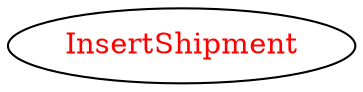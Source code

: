 digraph dependencyGraph {
 concentrate=true;
 ranksep="2.0";
 rankdir="LR"; 
 splines="ortho";
"InsertShipment" [fontcolor="red"];
}